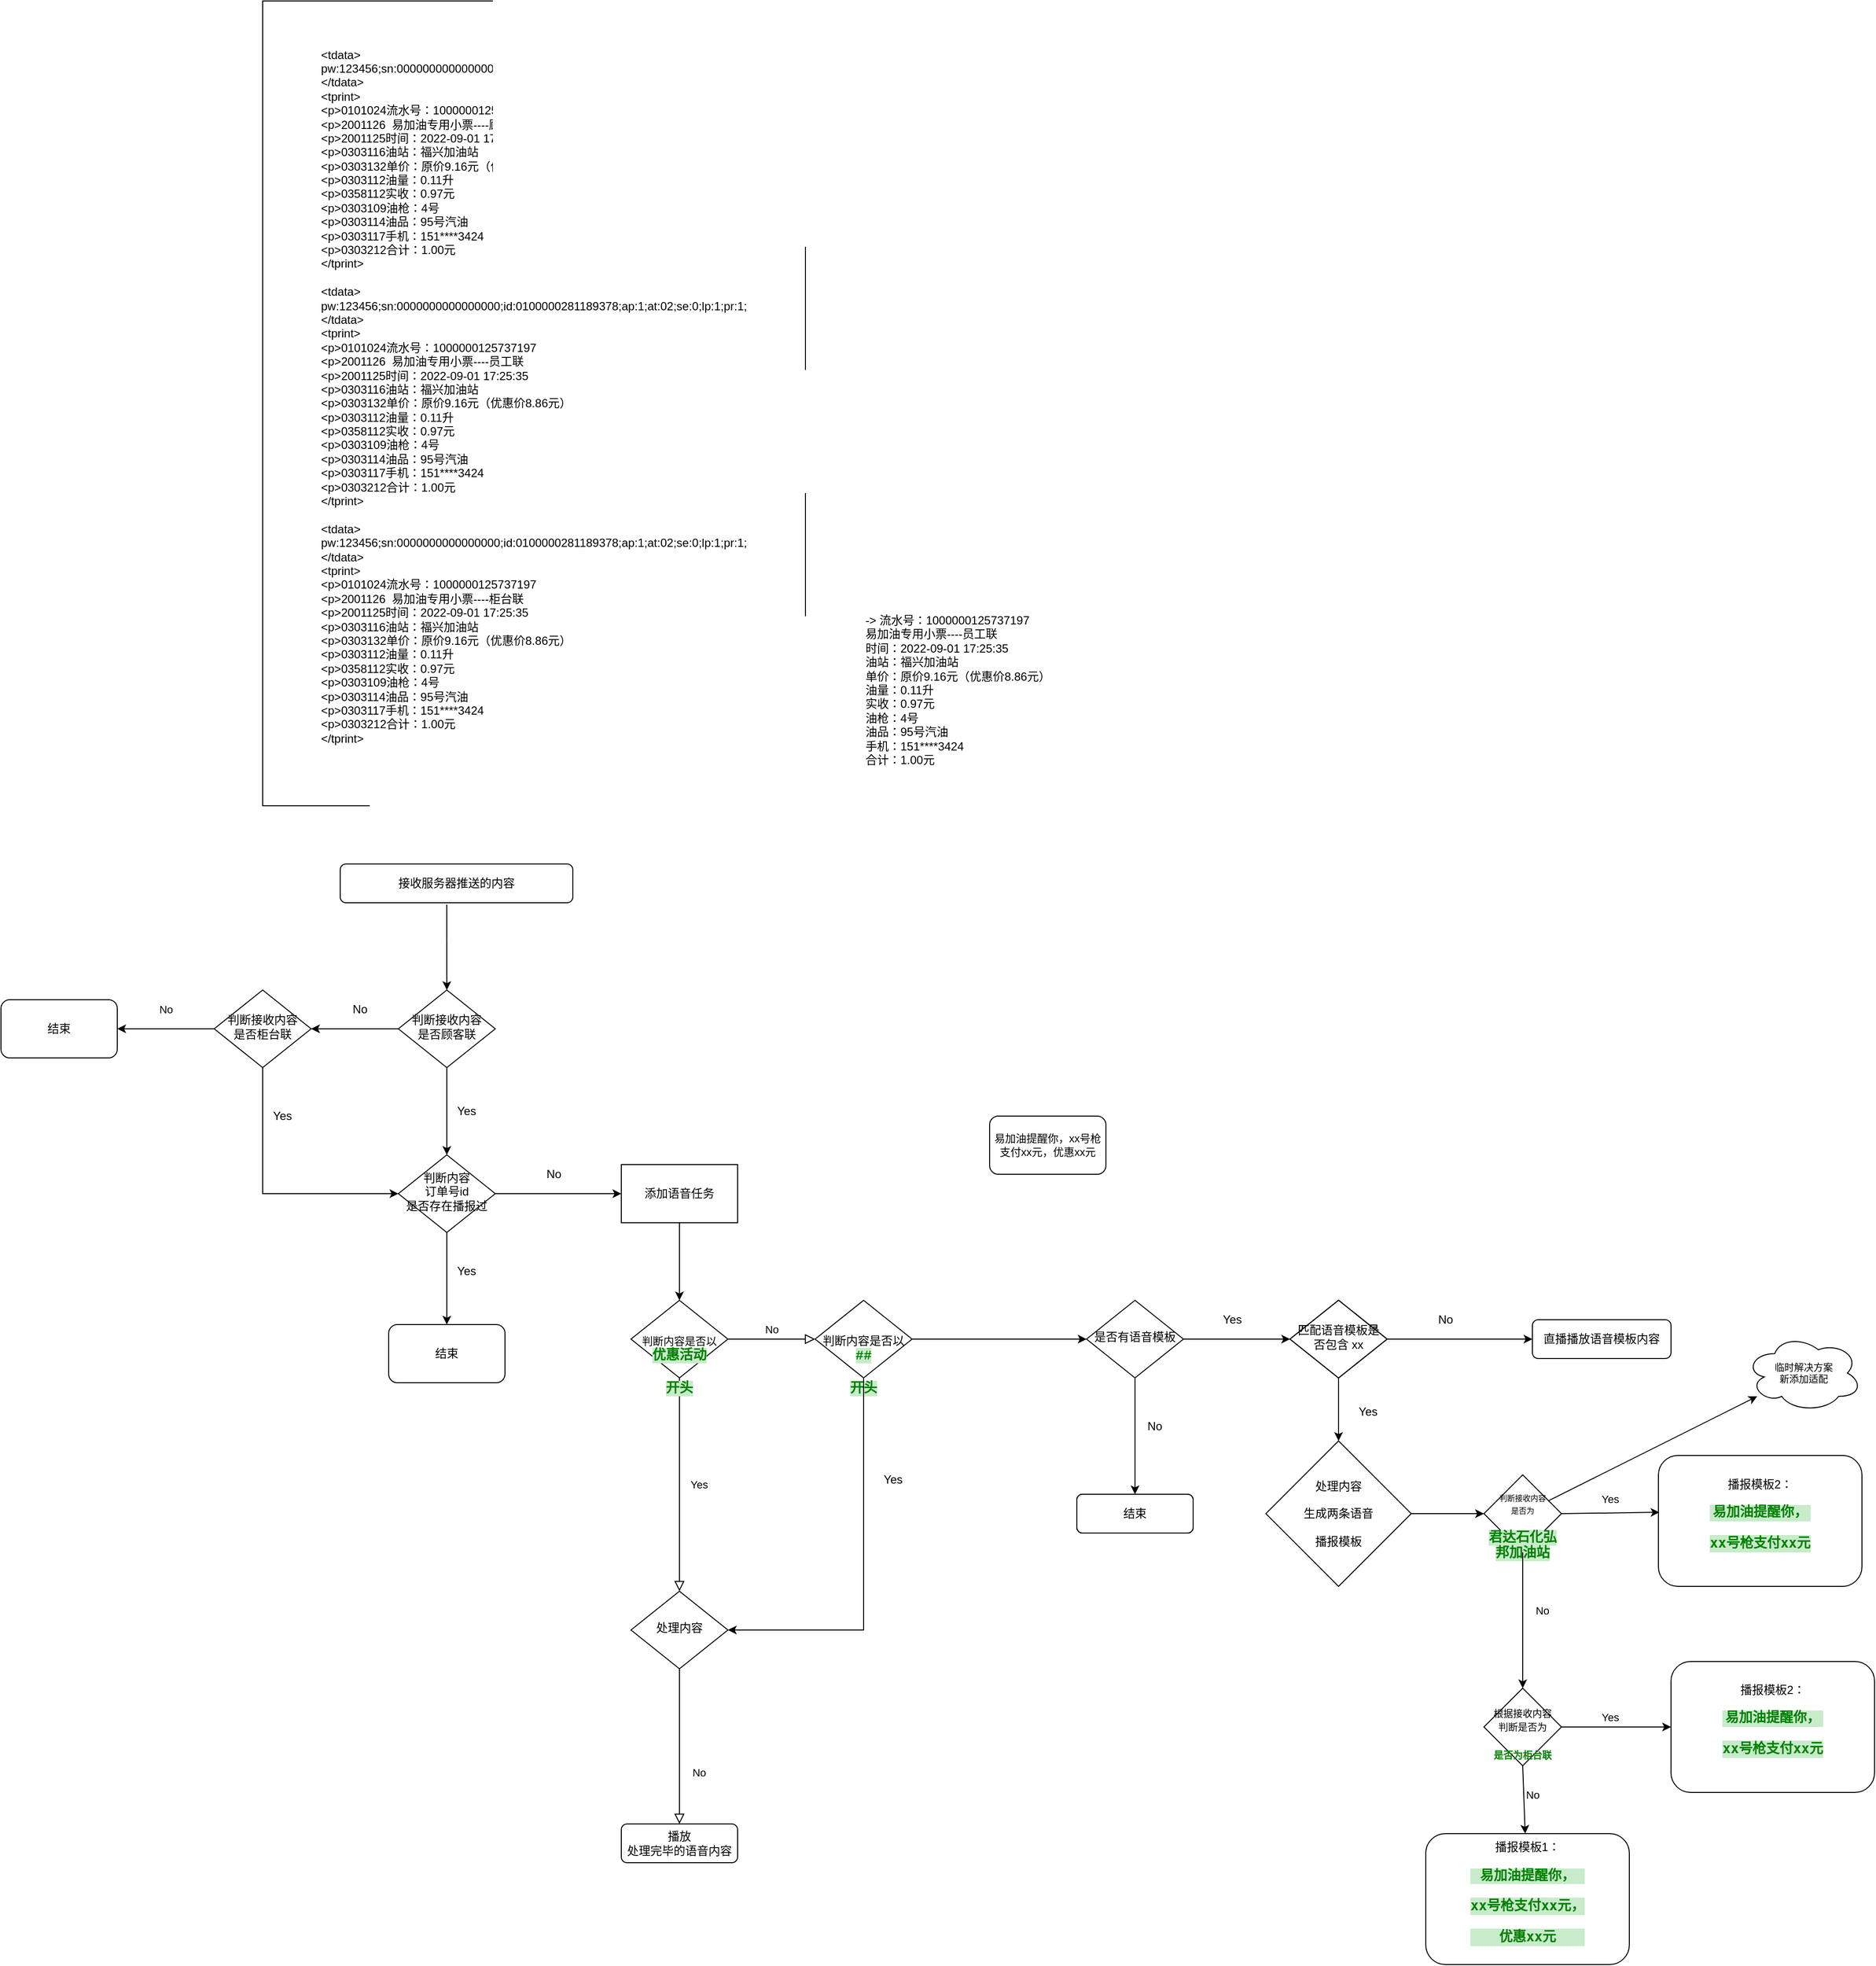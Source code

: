 <mxfile version="20.2.8" type="github">
  <diagram id="C5RBs43oDa-KdzZeNtuy" name="Page-1">
    <mxGraphModel dx="2119" dy="1856" grid="1" gridSize="10" guides="1" tooltips="1" connect="1" arrows="1" fold="1" page="1" pageScale="1" pageWidth="827" pageHeight="1169" math="0" shadow="0">
      <root>
        <mxCell id="WIyWlLk6GJQsqaUBKTNV-0" />
        <mxCell id="WIyWlLk6GJQsqaUBKTNV-1" parent="WIyWlLk6GJQsqaUBKTNV-0" />
        <mxCell id="WIyWlLk6GJQsqaUBKTNV-3" value="接收服务器推送的内容" style="rounded=1;whiteSpace=wrap;html=1;fontSize=12;glass=0;strokeWidth=1;shadow=0;" parent="WIyWlLk6GJQsqaUBKTNV-1" vertex="1">
          <mxGeometry x="-30" y="80" width="240" height="40" as="geometry" />
        </mxCell>
        <mxCell id="WIyWlLk6GJQsqaUBKTNV-4" value="Yes" style="rounded=0;html=1;jettySize=auto;orthogonalLoop=1;fontSize=11;endArrow=block;endFill=0;endSize=8;strokeWidth=1;shadow=0;labelBackgroundColor=none;edgeStyle=orthogonalEdgeStyle;" parent="WIyWlLk6GJQsqaUBKTNV-1" source="WIyWlLk6GJQsqaUBKTNV-6" target="WIyWlLk6GJQsqaUBKTNV-10" edge="1">
          <mxGeometry y="20" relative="1" as="geometry">
            <mxPoint as="offset" />
          </mxGeometry>
        </mxCell>
        <mxCell id="WIyWlLk6GJQsqaUBKTNV-5" value="No" style="edgeStyle=orthogonalEdgeStyle;rounded=0;html=1;jettySize=auto;orthogonalLoop=1;fontSize=11;endArrow=block;endFill=0;endSize=8;strokeWidth=1;shadow=0;labelBackgroundColor=none;entryX=0;entryY=0.5;entryDx=0;entryDy=0;" parent="WIyWlLk6GJQsqaUBKTNV-1" source="WIyWlLk6GJQsqaUBKTNV-6" target="bQDX-uMfjQgSmkw6_x5k-5" edge="1">
          <mxGeometry y="10" relative="1" as="geometry">
            <mxPoint as="offset" />
            <mxPoint x="450" y="520" as="targetPoint" />
          </mxGeometry>
        </mxCell>
        <mxCell id="WIyWlLk6GJQsqaUBKTNV-6" value="&lt;font style=&quot;font-size: 11px;&quot;&gt;&lt;br&gt;&lt;br&gt;&lt;br&gt;&lt;br&gt;判断内容是否以&lt;br&gt;&lt;/font&gt;&lt;span style=&quot;color: rgb(0, 128, 0); font-weight: bold; background-color: rgb(200, 235, 202); font-family: &amp;quot;Courier New&amp;quot;, monospace; font-size: 10.5pt;&quot;&gt;优惠活动&lt;br&gt;&lt;br&gt;开头&lt;/span&gt;" style="rhombus;whiteSpace=wrap;html=1;shadow=0;fontFamily=Helvetica;fontSize=12;align=center;strokeWidth=1;spacing=6;spacingTop=-4;" parent="WIyWlLk6GJQsqaUBKTNV-1" vertex="1">
          <mxGeometry x="270" y="530" width="100" height="80" as="geometry" />
        </mxCell>
        <mxCell id="WIyWlLk6GJQsqaUBKTNV-8" value="No" style="rounded=0;html=1;jettySize=auto;orthogonalLoop=1;fontSize=11;endArrow=block;endFill=0;endSize=8;strokeWidth=1;shadow=0;labelBackgroundColor=none;edgeStyle=orthogonalEdgeStyle;" parent="WIyWlLk6GJQsqaUBKTNV-1" source="WIyWlLk6GJQsqaUBKTNV-10" target="WIyWlLk6GJQsqaUBKTNV-11" edge="1">
          <mxGeometry x="0.333" y="20" relative="1" as="geometry">
            <mxPoint as="offset" />
          </mxGeometry>
        </mxCell>
        <mxCell id="WIyWlLk6GJQsqaUBKTNV-10" value="处理内容" style="rhombus;whiteSpace=wrap;html=1;shadow=0;fontFamily=Helvetica;fontSize=12;align=center;strokeWidth=1;spacing=6;spacingTop=-4;" parent="WIyWlLk6GJQsqaUBKTNV-1" vertex="1">
          <mxGeometry x="270" y="830" width="100" height="80" as="geometry" />
        </mxCell>
        <mxCell id="WIyWlLk6GJQsqaUBKTNV-11" value="播放&lt;br&gt;处理完毕的语音内容" style="rounded=1;whiteSpace=wrap;html=1;fontSize=12;glass=0;strokeWidth=1;shadow=0;" parent="WIyWlLk6GJQsqaUBKTNV-1" vertex="1">
          <mxGeometry x="260" y="1070" width="120" height="40" as="geometry" />
        </mxCell>
        <mxCell id="bQDX-uMfjQgSmkw6_x5k-0" value="-&gt; 流水号：1000000125737197&#xa;  易加油专用小票----员工联&#xa;时间：2022-09-01 17:25:35&#xa;油站：福兴加油站&#xa;单价：原价9.16元（优惠价8.86元）&#xa;油量：0.11升&#xa;实收：0.97元&#xa;油枪：4号&#xa;油品：95号汽油&#xa;手机：151****3424&#xa;合计：1.00元" style="text;whiteSpace=wrap;html=1;" vertex="1" parent="WIyWlLk6GJQsqaUBKTNV-1">
          <mxGeometry x="510" y="-185" width="230" height="180" as="geometry" />
        </mxCell>
        <mxCell id="bQDX-uMfjQgSmkw6_x5k-4" value="&lt;div style=&quot;text-align: left;&quot;&gt;&amp;lt;tdata&amp;gt;&lt;/div&gt;&lt;div style=&quot;text-align: left;&quot;&gt;&lt;span style=&quot;&quot;&gt;	&lt;/span&gt;pw:123456;sn:0000000000000000;id:0100000281189378;ap:1;at:02;se:0;lp:1;pr:1;&lt;/div&gt;&lt;div style=&quot;text-align: left;&quot;&gt;&amp;lt;/tdata&amp;gt;&lt;/div&gt;&lt;div style=&quot;text-align: left;&quot;&gt;&amp;lt;tprint&amp;gt;&lt;/div&gt;&lt;div style=&quot;text-align: left;&quot;&gt;&amp;lt;p&amp;gt;0101024流水号：1000000125737197&lt;/div&gt;&lt;div style=&quot;text-align: left;&quot;&gt;&amp;lt;p&amp;gt;2001126&amp;nbsp; 易加油专用小票----顾客联&lt;/div&gt;&lt;div style=&quot;text-align: left;&quot;&gt;&amp;lt;p&amp;gt;2001125时间：2022-09-01 17:25:35&lt;/div&gt;&lt;div style=&quot;text-align: left;&quot;&gt;&amp;lt;p&amp;gt;0303116油站：福兴加油站&lt;/div&gt;&lt;div style=&quot;text-align: left;&quot;&gt;&amp;lt;p&amp;gt;0303132单价：原价9.16元（优惠价8.86元）&lt;/div&gt;&lt;div style=&quot;text-align: left;&quot;&gt;&amp;lt;p&amp;gt;0303112油量：0.11升&lt;/div&gt;&lt;div style=&quot;text-align: left;&quot;&gt;&amp;lt;p&amp;gt;0358112实收：0.97元&lt;/div&gt;&lt;div style=&quot;text-align: left;&quot;&gt;&amp;lt;p&amp;gt;0303109油枪：4号&lt;/div&gt;&lt;div style=&quot;text-align: left;&quot;&gt;&amp;lt;p&amp;gt;0303114油品：95号汽油&lt;/div&gt;&lt;div style=&quot;text-align: left;&quot;&gt;&amp;lt;p&amp;gt;0303117手机：151****3424&lt;/div&gt;&lt;div style=&quot;text-align: left;&quot;&gt;&amp;lt;p&amp;gt;0303212合计：1.00元&lt;/div&gt;&lt;div style=&quot;text-align: left;&quot;&gt;&amp;lt;/tprint&amp;gt;&lt;/div&gt;&lt;div&gt;&lt;br&gt;&lt;/div&gt;&lt;div&gt;&lt;div style=&quot;text-align: left;&quot;&gt;&amp;lt;tdata&amp;gt;&lt;/div&gt;&lt;div style=&quot;text-align: left;&quot;&gt;&lt;span style=&quot;&quot;&gt;	&lt;/span&gt;pw:123456;sn:0000000000000000;id:0100000281189378;ap:1;at:02;se:0;lp:1;pr:1;&lt;/div&gt;&lt;div style=&quot;text-align: left;&quot;&gt;&amp;lt;/tdata&amp;gt;&lt;/div&gt;&lt;div style=&quot;text-align: left;&quot;&gt;&amp;lt;tprint&amp;gt;&lt;/div&gt;&lt;div style=&quot;text-align: left;&quot;&gt;&amp;lt;p&amp;gt;0101024流水号：1000000125737197&lt;/div&gt;&lt;div style=&quot;text-align: left;&quot;&gt;&amp;lt;p&amp;gt;2001126&amp;nbsp; 易加油专用小票----员工联&lt;/div&gt;&lt;div style=&quot;text-align: left;&quot;&gt;&amp;lt;p&amp;gt;2001125时间：2022-09-01 17:25:35&lt;/div&gt;&lt;div style=&quot;text-align: left;&quot;&gt;&amp;lt;p&amp;gt;0303116油站：福兴加油站&lt;/div&gt;&lt;div style=&quot;text-align: left;&quot;&gt;&amp;lt;p&amp;gt;0303132单价：原价9.16元（优惠价8.86元）&lt;/div&gt;&lt;div style=&quot;text-align: left;&quot;&gt;&amp;lt;p&amp;gt;0303112油量：0.11升&lt;/div&gt;&lt;div style=&quot;text-align: left;&quot;&gt;&amp;lt;p&amp;gt;0358112实收：0.97元&lt;/div&gt;&lt;div style=&quot;text-align: left;&quot;&gt;&amp;lt;p&amp;gt;0303109油枪：4号&lt;/div&gt;&lt;div style=&quot;text-align: left;&quot;&gt;&amp;lt;p&amp;gt;0303114油品：95号汽油&lt;/div&gt;&lt;div style=&quot;text-align: left;&quot;&gt;&amp;lt;p&amp;gt;0303117手机：151****3424&lt;/div&gt;&lt;div style=&quot;text-align: left;&quot;&gt;&amp;lt;p&amp;gt;0303212合计：1.00元&lt;/div&gt;&lt;div style=&quot;text-align: left;&quot;&gt;&amp;lt;/tprint&amp;gt;&lt;/div&gt;&lt;div&gt;&lt;br&gt;&lt;div style=&quot;text-align: left;&quot;&gt;&amp;lt;tdata&amp;gt;&lt;/div&gt;&lt;div style=&quot;text-align: left;&quot;&gt;&lt;span style=&quot;&quot;&gt;	&lt;/span&gt;pw:123456;sn:0000000000000000;id:0100000281189378;ap:1;at:02;se:0;lp:1;pr:1;&lt;/div&gt;&lt;div style=&quot;text-align: left;&quot;&gt;&amp;lt;/tdata&amp;gt;&lt;/div&gt;&lt;div style=&quot;text-align: left;&quot;&gt;&amp;lt;tprint&amp;gt;&lt;/div&gt;&lt;div style=&quot;text-align: left;&quot;&gt;&amp;lt;p&amp;gt;0101024流水号：1000000125737197&lt;/div&gt;&lt;div style=&quot;text-align: left;&quot;&gt;&amp;lt;p&amp;gt;2001126&amp;nbsp; 易加油专用小票----柜台联&lt;/div&gt;&lt;div style=&quot;text-align: left;&quot;&gt;&amp;lt;p&amp;gt;2001125时间：2022-09-01 17:25:35&lt;/div&gt;&lt;div style=&quot;text-align: left;&quot;&gt;&amp;lt;p&amp;gt;0303116油站：福兴加油站&lt;/div&gt;&lt;div style=&quot;text-align: left;&quot;&gt;&amp;lt;p&amp;gt;0303132单价：原价9.16元（优惠价8.86元）&lt;/div&gt;&lt;div style=&quot;text-align: left;&quot;&gt;&amp;lt;p&amp;gt;0303112油量：0.11升&lt;/div&gt;&lt;div style=&quot;text-align: left;&quot;&gt;&amp;lt;p&amp;gt;0358112实收：0.97元&lt;/div&gt;&lt;div style=&quot;text-align: left;&quot;&gt;&amp;lt;p&amp;gt;0303109油枪：4号&lt;/div&gt;&lt;div style=&quot;text-align: left;&quot;&gt;&amp;lt;p&amp;gt;0303114油品：95号汽油&lt;/div&gt;&lt;div style=&quot;text-align: left;&quot;&gt;&amp;lt;p&amp;gt;0303117手机：151****3424&lt;/div&gt;&lt;div style=&quot;text-align: left;&quot;&gt;&amp;lt;p&amp;gt;0303212合计：1.00元&lt;/div&gt;&lt;div style=&quot;text-align: left;&quot;&gt;&amp;lt;/tprint&amp;gt;&lt;/div&gt;&lt;div&gt;&lt;br&gt;&lt;/div&gt;&lt;/div&gt;&lt;/div&gt;" style="rounded=0;whiteSpace=wrap;html=1;" vertex="1" parent="WIyWlLk6GJQsqaUBKTNV-1">
          <mxGeometry x="-110" y="-810" width="560" height="830" as="geometry" />
        </mxCell>
        <mxCell id="bQDX-uMfjQgSmkw6_x5k-5" value="&lt;br&gt;&lt;br&gt;&lt;br&gt;&lt;br&gt;判断内容是否以&lt;span style=&quot;background-color: rgb(248, 249, 250);&quot;&gt;&lt;br&gt;&lt;/span&gt;&lt;font face=&quot;Courier New, monospace&quot; color=&quot;#008000&quot;&gt;&lt;span style=&quot;font-size: 14px; background-color: rgb(200, 235, 202);&quot;&gt;&lt;b&gt;##&lt;br&gt;&lt;br&gt;开头&lt;/b&gt;&lt;/span&gt;&lt;/font&gt;" style="rhombus;whiteSpace=wrap;html=1;shadow=0;fontFamily=Helvetica;fontSize=12;align=center;strokeWidth=1;spacing=6;spacingTop=-4;" vertex="1" parent="WIyWlLk6GJQsqaUBKTNV-1">
          <mxGeometry x="460" y="530" width="100" height="80" as="geometry" />
        </mxCell>
        <mxCell id="bQDX-uMfjQgSmkw6_x5k-6" value="" style="endArrow=classic;html=1;rounded=0;exitX=0.5;exitY=1;exitDx=0;exitDy=0;entryX=1;entryY=0.5;entryDx=0;entryDy=0;" edge="1" parent="WIyWlLk6GJQsqaUBKTNV-1" source="bQDX-uMfjQgSmkw6_x5k-5" target="WIyWlLk6GJQsqaUBKTNV-10">
          <mxGeometry width="50" height="50" relative="1" as="geometry">
            <mxPoint x="390" y="550" as="sourcePoint" />
            <mxPoint x="500" y="750" as="targetPoint" />
            <Array as="points">
              <mxPoint x="510" y="870" />
            </Array>
          </mxGeometry>
        </mxCell>
        <mxCell id="bQDX-uMfjQgSmkw6_x5k-8" value="Yes" style="text;html=1;align=center;verticalAlign=middle;resizable=0;points=[];autosize=1;strokeColor=none;fillColor=none;" vertex="1" parent="WIyWlLk6GJQsqaUBKTNV-1">
          <mxGeometry x="520" y="700" width="40" height="30" as="geometry" />
        </mxCell>
        <mxCell id="bQDX-uMfjQgSmkw6_x5k-11" value="是否有语音模板" style="rhombus;whiteSpace=wrap;html=1;shadow=0;fontFamily=Helvetica;fontSize=12;align=center;strokeWidth=1;spacing=6;spacingTop=-4;" vertex="1" parent="WIyWlLk6GJQsqaUBKTNV-1">
          <mxGeometry x="740" y="530" width="100" height="80" as="geometry" />
        </mxCell>
        <mxCell id="bQDX-uMfjQgSmkw6_x5k-13" value="" style="endArrow=classic;html=1;rounded=0;exitX=0.5;exitY=1;exitDx=0;exitDy=0;" edge="1" parent="WIyWlLk6GJQsqaUBKTNV-1" source="bQDX-uMfjQgSmkw6_x5k-11" target="bQDX-uMfjQgSmkw6_x5k-16">
          <mxGeometry width="50" height="50" relative="1" as="geometry">
            <mxPoint x="650" y="740" as="sourcePoint" />
            <mxPoint x="790" y="720" as="targetPoint" />
          </mxGeometry>
        </mxCell>
        <mxCell id="bQDX-uMfjQgSmkw6_x5k-15" value="No" style="text;html=1;align=center;verticalAlign=middle;resizable=0;points=[];autosize=1;strokeColor=none;fillColor=none;" vertex="1" parent="WIyWlLk6GJQsqaUBKTNV-1">
          <mxGeometry x="790" y="645" width="40" height="30" as="geometry" />
        </mxCell>
        <mxCell id="bQDX-uMfjQgSmkw6_x5k-16" value="结束" style="rounded=1;whiteSpace=wrap;html=1;fontSize=12;glass=0;strokeWidth=1;shadow=0;" vertex="1" parent="WIyWlLk6GJQsqaUBKTNV-1">
          <mxGeometry x="730" y="730" width="120" height="40" as="geometry" />
        </mxCell>
        <mxCell id="bQDX-uMfjQgSmkw6_x5k-17" value="" style="endArrow=classic;html=1;rounded=0;exitX=1;exitY=0.5;exitDx=0;exitDy=0;entryX=0;entryY=0.5;entryDx=0;entryDy=0;" edge="1" parent="WIyWlLk6GJQsqaUBKTNV-1" source="bQDX-uMfjQgSmkw6_x5k-11" target="bQDX-uMfjQgSmkw6_x5k-19">
          <mxGeometry width="50" height="50" relative="1" as="geometry">
            <mxPoint x="930" y="690" as="sourcePoint" />
            <mxPoint x="970" y="570" as="targetPoint" />
          </mxGeometry>
        </mxCell>
        <mxCell id="bQDX-uMfjQgSmkw6_x5k-18" value="Yes" style="text;html=1;align=center;verticalAlign=middle;resizable=0;points=[];autosize=1;strokeColor=none;fillColor=none;" vertex="1" parent="WIyWlLk6GJQsqaUBKTNV-1">
          <mxGeometry x="870" y="535" width="40" height="30" as="geometry" />
        </mxCell>
        <mxCell id="bQDX-uMfjQgSmkw6_x5k-19" value="匹配语音模板是否包含 xx" style="rhombus;whiteSpace=wrap;html=1;shadow=0;fontFamily=Helvetica;fontSize=12;align=center;strokeWidth=1;spacing=6;spacingTop=-4;" vertex="1" parent="WIyWlLk6GJQsqaUBKTNV-1">
          <mxGeometry x="950" y="530" width="100" height="80" as="geometry" />
        </mxCell>
        <mxCell id="bQDX-uMfjQgSmkw6_x5k-20" value="" style="endArrow=classic;html=1;rounded=0;exitX=0.5;exitY=1;exitDx=0;exitDy=0;entryX=0.5;entryY=0;entryDx=0;entryDy=0;" edge="1" parent="WIyWlLk6GJQsqaUBKTNV-1" source="bQDX-uMfjQgSmkw6_x5k-19" target="bQDX-uMfjQgSmkw6_x5k-68">
          <mxGeometry width="50" height="50" relative="1" as="geometry">
            <mxPoint x="650" y="740" as="sourcePoint" />
            <mxPoint x="1000" y="680" as="targetPoint" />
          </mxGeometry>
        </mxCell>
        <mxCell id="bQDX-uMfjQgSmkw6_x5k-21" value="Yes" style="text;html=1;align=center;verticalAlign=middle;resizable=0;points=[];autosize=1;strokeColor=none;fillColor=none;" vertex="1" parent="WIyWlLk6GJQsqaUBKTNV-1">
          <mxGeometry x="1010" y="630" width="40" height="30" as="geometry" />
        </mxCell>
        <mxCell id="bQDX-uMfjQgSmkw6_x5k-27" value="播报模板1：&lt;br&gt;&lt;pre style=&quot;background-color: rgb(200, 235, 202); font-family: &amp;quot;Courier New&amp;quot;, monospace; font-size: 10.5pt;&quot;&gt;&lt;span style=&quot;color:#008000;font-weight:bold;&quot;&gt;易加油提醒你，&lt;/span&gt;&lt;/pre&gt;&lt;pre style=&quot;background-color: rgb(200, 235, 202); font-family: &amp;quot;Courier New&amp;quot;, monospace; font-size: 10.5pt;&quot;&gt;&lt;span style=&quot;color:#008000;font-weight:bold;font-family:&#39;JetBrains Mono&#39;,monospace;&quot;&gt;xx&lt;/span&gt;&lt;span style=&quot;color:#008000;font-weight:bold;&quot;&gt;号枪支付&lt;/span&gt;&lt;span style=&quot;color:#008000;font-weight:bold;font-family:&#39;JetBrains Mono&#39;,monospace;&quot;&gt;xx&lt;/span&gt;&lt;span style=&quot;color:#008000;font-weight:bold;&quot;&gt;元，&lt;/span&gt;&lt;/pre&gt;&lt;pre style=&quot;background-color: rgb(200, 235, 202); font-family: &amp;quot;Courier New&amp;quot;, monospace; font-size: 10.5pt;&quot;&gt;&lt;span style=&quot;color:#008000;font-weight:bold;&quot;&gt;优惠&lt;/span&gt;&lt;span style=&quot;color:#008000;font-weight:bold;font-family:&#39;JetBrains Mono&#39;,monospace;&quot;&gt;xx&lt;/span&gt;&lt;span style=&quot;color:#008000;font-weight:bold;&quot;&gt;元&lt;/span&gt;&lt;/pre&gt;" style="rounded=1;whiteSpace=wrap;html=1;" vertex="1" parent="WIyWlLk6GJQsqaUBKTNV-1">
          <mxGeometry x="1090" y="1080" width="210" height="135" as="geometry" />
        </mxCell>
        <mxCell id="bQDX-uMfjQgSmkw6_x5k-29" value="播报模板2：&lt;br&gt;&lt;pre style=&quot;background-color: rgb(200, 235, 202); font-family: &amp;quot;Courier New&amp;quot;, monospace; font-size: 10.5pt;&quot;&gt;&lt;span style=&quot;color:#008000;font-weight:bold;&quot;&gt;易加油提醒你，&lt;/span&gt;&lt;/pre&gt;&lt;pre style=&quot;background-color: rgb(200, 235, 202); font-family: &amp;quot;Courier New&amp;quot;, monospace; font-size: 10.5pt;&quot;&gt;&lt;span style=&quot;color:#008000;font-weight:bold;font-family:&#39;JetBrains Mono&#39;,monospace;&quot;&gt;xx&lt;/span&gt;&lt;span style=&quot;color:#008000;font-weight:bold;&quot;&gt;号枪支付&lt;/span&gt;&lt;span style=&quot;color:#008000;font-weight:bold;font-family:&#39;JetBrains Mono&#39;,monospace;&quot;&gt;xx&lt;/span&gt;&lt;span style=&quot;color:#008000;font-weight:bold;&quot;&gt;元&lt;/span&gt;&lt;/pre&gt;" style="rounded=1;whiteSpace=wrap;html=1;" vertex="1" parent="WIyWlLk6GJQsqaUBKTNV-1">
          <mxGeometry x="1330" y="690" width="210" height="135" as="geometry" />
        </mxCell>
        <mxCell id="bQDX-uMfjQgSmkw6_x5k-37" value="" style="endArrow=classic;html=1;rounded=0;exitX=1;exitY=0.5;exitDx=0;exitDy=0;entryX=0;entryY=0.5;entryDx=0;entryDy=0;" edge="1" parent="WIyWlLk6GJQsqaUBKTNV-1" source="bQDX-uMfjQgSmkw6_x5k-19" target="bQDX-uMfjQgSmkw6_x5k-39">
          <mxGeometry width="50" height="50" relative="1" as="geometry">
            <mxPoint x="960" y="910" as="sourcePoint" />
            <mxPoint x="1180" y="570" as="targetPoint" />
          </mxGeometry>
        </mxCell>
        <mxCell id="bQDX-uMfjQgSmkw6_x5k-38" value="No" style="text;html=1;align=center;verticalAlign=middle;resizable=0;points=[];autosize=1;strokeColor=none;fillColor=none;" vertex="1" parent="WIyWlLk6GJQsqaUBKTNV-1">
          <mxGeometry x="1090" y="535" width="40" height="30" as="geometry" />
        </mxCell>
        <mxCell id="bQDX-uMfjQgSmkw6_x5k-39" value="直播播放语音模板内容" style="rounded=1;whiteSpace=wrap;html=1;fontSize=12;glass=0;strokeWidth=1;shadow=0;" vertex="1" parent="WIyWlLk6GJQsqaUBKTNV-1">
          <mxGeometry x="1200" y="550" width="143" height="40" as="geometry" />
        </mxCell>
        <mxCell id="bQDX-uMfjQgSmkw6_x5k-43" value="结束" style="rounded=1;whiteSpace=wrap;html=1;fontSize=12;glass=0;strokeWidth=1;shadow=0;" vertex="1" parent="WIyWlLk6GJQsqaUBKTNV-1">
          <mxGeometry x="730" y="730" width="120" height="40" as="geometry" />
        </mxCell>
        <mxCell id="bQDX-uMfjQgSmkw6_x5k-45" value="匹配语音模板是否包含 xx" style="rhombus;whiteSpace=wrap;html=1;shadow=0;fontFamily=Helvetica;fontSize=12;align=center;strokeWidth=1;spacing=6;spacingTop=-4;" vertex="1" parent="WIyWlLk6GJQsqaUBKTNV-1">
          <mxGeometry x="950" y="530" width="100" height="80" as="geometry" />
        </mxCell>
        <mxCell id="bQDX-uMfjQgSmkw6_x5k-46" value="结束" style="rounded=1;whiteSpace=wrap;html=1;fontSize=12;glass=0;strokeWidth=1;shadow=0;" vertex="1" parent="WIyWlLk6GJQsqaUBKTNV-1">
          <mxGeometry x="730" y="730" width="120" height="40" as="geometry" />
        </mxCell>
        <mxCell id="bQDX-uMfjQgSmkw6_x5k-48" value="匹配语音模板是否包含 xx" style="rhombus;whiteSpace=wrap;html=1;shadow=0;fontFamily=Helvetica;fontSize=12;align=center;strokeWidth=1;spacing=6;spacingTop=-4;" vertex="1" parent="WIyWlLk6GJQsqaUBKTNV-1">
          <mxGeometry x="950" y="530" width="100" height="80" as="geometry" />
        </mxCell>
        <mxCell id="bQDX-uMfjQgSmkw6_x5k-51" value="结束" style="rounded=1;whiteSpace=wrap;html=1;fontSize=12;glass=0;strokeWidth=1;shadow=0;" vertex="1" parent="WIyWlLk6GJQsqaUBKTNV-1">
          <mxGeometry x="730" y="730" width="120" height="40" as="geometry" />
        </mxCell>
        <mxCell id="bQDX-uMfjQgSmkw6_x5k-53" value="匹配语音模板是否包含 xx" style="rhombus;whiteSpace=wrap;html=1;shadow=0;fontFamily=Helvetica;fontSize=12;align=center;strokeWidth=1;spacing=6;spacingTop=-4;" vertex="1" parent="WIyWlLk6GJQsqaUBKTNV-1">
          <mxGeometry x="950" y="530" width="100" height="80" as="geometry" />
        </mxCell>
        <mxCell id="bQDX-uMfjQgSmkw6_x5k-57" value="结束" style="rounded=1;whiteSpace=wrap;html=1;fontSize=12;glass=0;strokeWidth=1;shadow=0;" vertex="1" parent="WIyWlLk6GJQsqaUBKTNV-1">
          <mxGeometry x="730" y="730" width="120" height="40" as="geometry" />
        </mxCell>
        <mxCell id="bQDX-uMfjQgSmkw6_x5k-59" value="匹配语音模板是否包含 xx" style="rhombus;whiteSpace=wrap;html=1;shadow=0;fontFamily=Helvetica;fontSize=12;align=center;strokeWidth=1;spacing=6;spacingTop=-4;" vertex="1" parent="WIyWlLk6GJQsqaUBKTNV-1">
          <mxGeometry x="950" y="530" width="100" height="80" as="geometry" />
        </mxCell>
        <mxCell id="bQDX-uMfjQgSmkw6_x5k-61" value="&lt;font style=&quot;&quot;&gt;&lt;br&gt;&lt;font style=&quot;&quot;&gt;&lt;font size=&quot;1&quot;&gt;根据接收内容&lt;/font&gt;&lt;br style=&quot;&quot;&gt;&lt;font size=&quot;1&quot;&gt;判断是否为&lt;/font&gt;&lt;br&gt;&lt;br&gt;&lt;font style=&quot;font-size: 10px;&quot; face=&quot;Courier New, monospace&quot; color=&quot;#008000&quot;&gt;&lt;b style=&quot;&quot;&gt;是否为柜台联&lt;/b&gt;&lt;/font&gt;&lt;/font&gt;&lt;/font&gt;" style="rhombus;whiteSpace=wrap;html=1;" vertex="1" parent="WIyWlLk6GJQsqaUBKTNV-1">
          <mxGeometry x="1150" y="930" width="80" height="80" as="geometry" />
        </mxCell>
        <mxCell id="bQDX-uMfjQgSmkw6_x5k-63" value="结束" style="rounded=1;whiteSpace=wrap;html=1;fontSize=12;glass=0;strokeWidth=1;shadow=0;" vertex="1" parent="WIyWlLk6GJQsqaUBKTNV-1">
          <mxGeometry x="730" y="730" width="120" height="40" as="geometry" />
        </mxCell>
        <mxCell id="bQDX-uMfjQgSmkw6_x5k-65" value="匹配语音模板是否包含 xx" style="rhombus;whiteSpace=wrap;html=1;shadow=0;fontFamily=Helvetica;fontSize=12;align=center;strokeWidth=1;spacing=6;spacingTop=-4;" vertex="1" parent="WIyWlLk6GJQsqaUBKTNV-1">
          <mxGeometry x="950" y="530" width="100" height="80" as="geometry" />
        </mxCell>
        <mxCell id="bQDX-uMfjQgSmkw6_x5k-68" value="处理内容&lt;br&gt;&lt;br&gt;生成两条语音&lt;br&gt;&lt;br&gt;播报模板" style="rhombus;whiteSpace=wrap;html=1;" vertex="1" parent="WIyWlLk6GJQsqaUBKTNV-1">
          <mxGeometry x="925" y="675" width="150" height="150" as="geometry" />
        </mxCell>
        <mxCell id="bQDX-uMfjQgSmkw6_x5k-71" value="" style="endArrow=classic;html=1;rounded=0;exitX=0.458;exitY=1.05;exitDx=0;exitDy=0;exitPerimeter=0;entryX=0.5;entryY=0;entryDx=0;entryDy=0;" edge="1" parent="WIyWlLk6GJQsqaUBKTNV-1" source="WIyWlLk6GJQsqaUBKTNV-3" target="bQDX-uMfjQgSmkw6_x5k-72">
          <mxGeometry width="50" height="50" relative="1" as="geometry">
            <mxPoint x="180" y="420" as="sourcePoint" />
            <mxPoint x="80" y="250" as="targetPoint" />
          </mxGeometry>
        </mxCell>
        <mxCell id="bQDX-uMfjQgSmkw6_x5k-72" value="判断接收内容&lt;br&gt;是否顾客联" style="rhombus;whiteSpace=wrap;html=1;shadow=0;fontFamily=Helvetica;fontSize=12;align=center;strokeWidth=1;spacing=6;spacingTop=-4;" vertex="1" parent="WIyWlLk6GJQsqaUBKTNV-1">
          <mxGeometry x="30" y="210" width="100" height="80" as="geometry" />
        </mxCell>
        <mxCell id="bQDX-uMfjQgSmkw6_x5k-73" value="" style="endArrow=classic;html=1;rounded=0;exitX=0.5;exitY=1;exitDx=0;exitDy=0;entryX=0.5;entryY=0;entryDx=0;entryDy=0;" edge="1" parent="WIyWlLk6GJQsqaUBKTNV-1" source="bQDX-uMfjQgSmkw6_x5k-72" target="bQDX-uMfjQgSmkw6_x5k-75">
          <mxGeometry width="50" height="50" relative="1" as="geometry">
            <mxPoint x="180" y="450" as="sourcePoint" />
            <mxPoint x="80" y="380" as="targetPoint" />
          </mxGeometry>
        </mxCell>
        <mxCell id="bQDX-uMfjQgSmkw6_x5k-74" value="Yes" style="text;html=1;align=center;verticalAlign=middle;resizable=0;points=[];autosize=1;strokeColor=none;fillColor=none;" vertex="1" parent="WIyWlLk6GJQsqaUBKTNV-1">
          <mxGeometry x="80" y="320" width="40" height="30" as="geometry" />
        </mxCell>
        <mxCell id="bQDX-uMfjQgSmkw6_x5k-75" value="判断内容&lt;br&gt;订单号id&lt;br&gt;是否存在播报过" style="rhombus;whiteSpace=wrap;html=1;shadow=0;fontFamily=Helvetica;fontSize=12;align=center;strokeWidth=1;spacing=6;spacingTop=-4;" vertex="1" parent="WIyWlLk6GJQsqaUBKTNV-1">
          <mxGeometry x="30" y="380" width="100" height="80" as="geometry" />
        </mxCell>
        <mxCell id="bQDX-uMfjQgSmkw6_x5k-76" value="" style="endArrow=classic;html=1;rounded=0;exitX=0.5;exitY=1;exitDx=0;exitDy=0;entryX=0.5;entryY=0;entryDx=0;entryDy=0;" edge="1" parent="WIyWlLk6GJQsqaUBKTNV-1" source="bQDX-uMfjQgSmkw6_x5k-75" target="bQDX-uMfjQgSmkw6_x5k-79">
          <mxGeometry width="50" height="50" relative="1" as="geometry">
            <mxPoint x="640" y="460" as="sourcePoint" />
            <mxPoint x="80" y="540" as="targetPoint" />
          </mxGeometry>
        </mxCell>
        <mxCell id="bQDX-uMfjQgSmkw6_x5k-77" value="Yes" style="text;html=1;align=center;verticalAlign=middle;resizable=0;points=[];autosize=1;strokeColor=none;fillColor=none;" vertex="1" parent="WIyWlLk6GJQsqaUBKTNV-1">
          <mxGeometry x="80" y="485" width="40" height="30" as="geometry" />
        </mxCell>
        <mxCell id="bQDX-uMfjQgSmkw6_x5k-79" value="结束" style="rounded=1;whiteSpace=wrap;html=1;" vertex="1" parent="WIyWlLk6GJQsqaUBKTNV-1">
          <mxGeometry x="20" y="555" width="120" height="60" as="geometry" />
        </mxCell>
        <mxCell id="bQDX-uMfjQgSmkw6_x5k-82" value="" style="endArrow=classic;html=1;rounded=0;exitX=1;exitY=0.5;exitDx=0;exitDy=0;entryX=0;entryY=0.5;entryDx=0;entryDy=0;" edge="1" parent="WIyWlLk6GJQsqaUBKTNV-1" source="bQDX-uMfjQgSmkw6_x5k-75" target="bQDX-uMfjQgSmkw6_x5k-84">
          <mxGeometry width="50" height="50" relative="1" as="geometry">
            <mxPoint x="640" y="560" as="sourcePoint" />
            <mxPoint x="210" y="420" as="targetPoint" />
          </mxGeometry>
        </mxCell>
        <mxCell id="bQDX-uMfjQgSmkw6_x5k-83" value="No" style="text;html=1;align=center;verticalAlign=middle;resizable=0;points=[];autosize=1;strokeColor=none;fillColor=none;" vertex="1" parent="WIyWlLk6GJQsqaUBKTNV-1">
          <mxGeometry x="170" y="385" width="40" height="30" as="geometry" />
        </mxCell>
        <mxCell id="bQDX-uMfjQgSmkw6_x5k-84" value="添加语音任务" style="rounded=0;whiteSpace=wrap;html=1;" vertex="1" parent="WIyWlLk6GJQsqaUBKTNV-1">
          <mxGeometry x="260" y="390" width="120" height="60" as="geometry" />
        </mxCell>
        <mxCell id="bQDX-uMfjQgSmkw6_x5k-88" value="" style="endArrow=classic;html=1;rounded=0;exitX=0;exitY=0.5;exitDx=0;exitDy=0;entryX=1;entryY=0.5;entryDx=0;entryDy=0;" edge="1" parent="WIyWlLk6GJQsqaUBKTNV-1" source="bQDX-uMfjQgSmkw6_x5k-72" target="bQDX-uMfjQgSmkw6_x5k-89">
          <mxGeometry width="50" height="50" relative="1" as="geometry">
            <mxPoint x="640" y="360" as="sourcePoint" />
            <mxPoint x="-60" y="250" as="targetPoint" />
          </mxGeometry>
        </mxCell>
        <mxCell id="bQDX-uMfjQgSmkw6_x5k-89" value="判断接收内容&lt;br&gt;是否柜台联" style="rhombus;whiteSpace=wrap;html=1;shadow=0;fontFamily=Helvetica;fontSize=12;align=center;strokeWidth=1;spacing=6;spacingTop=-4;" vertex="1" parent="WIyWlLk6GJQsqaUBKTNV-1">
          <mxGeometry x="-160" y="210" width="100" height="80" as="geometry" />
        </mxCell>
        <mxCell id="bQDX-uMfjQgSmkw6_x5k-90" value="No" style="text;html=1;align=center;verticalAlign=middle;resizable=0;points=[];autosize=1;strokeColor=none;fillColor=none;" vertex="1" parent="WIyWlLk6GJQsqaUBKTNV-1">
          <mxGeometry x="-30" y="215" width="40" height="30" as="geometry" />
        </mxCell>
        <mxCell id="bQDX-uMfjQgSmkw6_x5k-91" value="" style="endArrow=classic;html=1;rounded=0;exitX=0.5;exitY=1;exitDx=0;exitDy=0;entryX=0;entryY=0.5;entryDx=0;entryDy=0;" edge="1" parent="WIyWlLk6GJQsqaUBKTNV-1" source="bQDX-uMfjQgSmkw6_x5k-89" target="bQDX-uMfjQgSmkw6_x5k-75">
          <mxGeometry width="50" height="50" relative="1" as="geometry">
            <mxPoint x="90" y="340" as="sourcePoint" />
            <mxPoint x="-110" y="430" as="targetPoint" />
            <Array as="points">
              <mxPoint x="-110" y="420" />
            </Array>
          </mxGeometry>
        </mxCell>
        <mxCell id="bQDX-uMfjQgSmkw6_x5k-92" value="Yes" style="text;html=1;align=center;verticalAlign=middle;resizable=0;points=[];autosize=1;strokeColor=none;fillColor=none;" vertex="1" parent="WIyWlLk6GJQsqaUBKTNV-1">
          <mxGeometry x="-110" y="325" width="40" height="30" as="geometry" />
        </mxCell>
        <mxCell id="bQDX-uMfjQgSmkw6_x5k-93" value="" style="endArrow=classic;html=1;rounded=0;exitX=0.5;exitY=1;exitDx=0;exitDy=0;entryX=0.5;entryY=0;entryDx=0;entryDy=0;" edge="1" parent="WIyWlLk6GJQsqaUBKTNV-1" source="bQDX-uMfjQgSmkw6_x5k-84" target="WIyWlLk6GJQsqaUBKTNV-6">
          <mxGeometry width="50" height="50" relative="1" as="geometry">
            <mxPoint x="440" y="700" as="sourcePoint" />
            <mxPoint x="490" y="650" as="targetPoint" />
          </mxGeometry>
        </mxCell>
        <mxCell id="bQDX-uMfjQgSmkw6_x5k-95" value="" style="endArrow=classic;html=1;rounded=0;exitX=1;exitY=0.5;exitDx=0;exitDy=0;entryX=0;entryY=0.5;entryDx=0;entryDy=0;" edge="1" parent="WIyWlLk6GJQsqaUBKTNV-1" source="bQDX-uMfjQgSmkw6_x5k-5" target="bQDX-uMfjQgSmkw6_x5k-11">
          <mxGeometry width="50" height="50" relative="1" as="geometry">
            <mxPoint x="1130" y="720" as="sourcePoint" />
            <mxPoint x="727" y="445" as="targetPoint" />
          </mxGeometry>
        </mxCell>
        <mxCell id="bQDX-uMfjQgSmkw6_x5k-99" value="" style="endArrow=classic;html=1;rounded=0;fontSize=11;exitX=1;exitY=0.5;exitDx=0;exitDy=0;entryX=0;entryY=0.5;entryDx=0;entryDy=0;" edge="1" parent="WIyWlLk6GJQsqaUBKTNV-1" source="bQDX-uMfjQgSmkw6_x5k-68" target="bQDX-uMfjQgSmkw6_x5k-106">
          <mxGeometry width="50" height="50" relative="1" as="geometry">
            <mxPoint x="1020" y="720" as="sourcePoint" />
            <mxPoint x="1150" y="750" as="targetPoint" />
          </mxGeometry>
        </mxCell>
        <mxCell id="bQDX-uMfjQgSmkw6_x5k-100" value="" style="endArrow=classic;html=1;rounded=0;fontSize=11;exitX=0;exitY=0.5;exitDx=0;exitDy=0;entryX=1;entryY=0.5;entryDx=0;entryDy=0;" edge="1" parent="WIyWlLk6GJQsqaUBKTNV-1" source="bQDX-uMfjQgSmkw6_x5k-89" target="bQDX-uMfjQgSmkw6_x5k-101">
          <mxGeometry width="50" height="50" relative="1" as="geometry">
            <mxPoint x="-210" y="230" as="sourcePoint" />
            <mxPoint x="-260" y="250" as="targetPoint" />
          </mxGeometry>
        </mxCell>
        <mxCell id="bQDX-uMfjQgSmkw6_x5k-101" value="结束" style="rounded=1;whiteSpace=wrap;html=1;" vertex="1" parent="WIyWlLk6GJQsqaUBKTNV-1">
          <mxGeometry x="-380" y="220" width="120" height="60" as="geometry" />
        </mxCell>
        <mxCell id="bQDX-uMfjQgSmkw6_x5k-102" value="No" style="text;html=1;align=center;verticalAlign=middle;resizable=0;points=[];autosize=1;strokeColor=none;fillColor=none;fontSize=11;" vertex="1" parent="WIyWlLk6GJQsqaUBKTNV-1">
          <mxGeometry x="-230" y="215" width="40" height="30" as="geometry" />
        </mxCell>
        <mxCell id="bQDX-uMfjQgSmkw6_x5k-103" value="易加油提醒你，xx号枪支付xx元，优惠xx元" style="rounded=1;whiteSpace=wrap;html=1;fontSize=11;" vertex="1" parent="WIyWlLk6GJQsqaUBKTNV-1">
          <mxGeometry x="640" y="340" width="120" height="60" as="geometry" />
        </mxCell>
        <mxCell id="bQDX-uMfjQgSmkw6_x5k-106" value="&lt;br&gt;&lt;br&gt;&lt;font style=&quot;font-size: 8px;&quot;&gt;判断接收内容&lt;br&gt;是否为&lt;br&gt;&lt;/font&gt;&lt;br&gt;&lt;font face=&quot;Courier New, monospace&quot; color=&quot;#008000&quot;&gt;&lt;span style=&quot;font-size: 14px; background-color: rgb(200, 235, 202);&quot;&gt;&lt;b&gt;君达石化弘邦加油站&lt;/b&gt;&lt;/span&gt;&lt;/font&gt;" style="rhombus;whiteSpace=wrap;html=1;fontSize=11;" vertex="1" parent="WIyWlLk6GJQsqaUBKTNV-1">
          <mxGeometry x="1150" y="710" width="80" height="80" as="geometry" />
        </mxCell>
        <mxCell id="bQDX-uMfjQgSmkw6_x5k-107" value="" style="endArrow=classic;html=1;rounded=0;fontSize=11;exitX=1;exitY=0.5;exitDx=0;exitDy=0;entryX=0.005;entryY=0.434;entryDx=0;entryDy=0;entryPerimeter=0;" edge="1" parent="WIyWlLk6GJQsqaUBKTNV-1" source="bQDX-uMfjQgSmkw6_x5k-106" target="bQDX-uMfjQgSmkw6_x5k-29">
          <mxGeometry width="50" height="50" relative="1" as="geometry">
            <mxPoint x="1160" y="910" as="sourcePoint" />
            <mxPoint x="1320" y="750" as="targetPoint" />
          </mxGeometry>
        </mxCell>
        <mxCell id="bQDX-uMfjQgSmkw6_x5k-108" value="Yes" style="text;html=1;align=center;verticalAlign=middle;resizable=0;points=[];autosize=1;strokeColor=none;fillColor=none;fontSize=11;" vertex="1" parent="WIyWlLk6GJQsqaUBKTNV-1">
          <mxGeometry x="1260" y="720" width="40" height="30" as="geometry" />
        </mxCell>
        <mxCell id="bQDX-uMfjQgSmkw6_x5k-109" value="" style="endArrow=classic;html=1;rounded=0;fontSize=11;" edge="1" parent="WIyWlLk6GJQsqaUBKTNV-1" source="bQDX-uMfjQgSmkw6_x5k-106">
          <mxGeometry width="50" height="50" relative="1" as="geometry">
            <mxPoint x="1320" y="860" as="sourcePoint" />
            <mxPoint x="1190" y="930" as="targetPoint" />
          </mxGeometry>
        </mxCell>
        <mxCell id="bQDX-uMfjQgSmkw6_x5k-110" value="No" style="text;html=1;align=center;verticalAlign=middle;resizable=0;points=[];autosize=1;strokeColor=none;fillColor=none;fontSize=11;" vertex="1" parent="WIyWlLk6GJQsqaUBKTNV-1">
          <mxGeometry x="1190" y="835" width="40" height="30" as="geometry" />
        </mxCell>
        <mxCell id="bQDX-uMfjQgSmkw6_x5k-111" value="" style="endArrow=classic;html=1;rounded=0;fontSize=11;exitX=1;exitY=0.5;exitDx=0;exitDy=0;" edge="1" parent="WIyWlLk6GJQsqaUBKTNV-1" source="bQDX-uMfjQgSmkw6_x5k-61" target="bQDX-uMfjQgSmkw6_x5k-115">
          <mxGeometry width="50" height="50" relative="1" as="geometry">
            <mxPoint x="1250" y="1020" as="sourcePoint" />
            <mxPoint x="1320" y="970" as="targetPoint" />
          </mxGeometry>
        </mxCell>
        <mxCell id="bQDX-uMfjQgSmkw6_x5k-112" value="Yes" style="text;html=1;align=center;verticalAlign=middle;resizable=0;points=[];autosize=1;strokeColor=none;fillColor=none;fontSize=11;" vertex="1" parent="WIyWlLk6GJQsqaUBKTNV-1">
          <mxGeometry x="1260" y="945" width="40" height="30" as="geometry" />
        </mxCell>
        <mxCell id="bQDX-uMfjQgSmkw6_x5k-113" value="" style="endArrow=classic;html=1;rounded=0;fontSize=11;exitX=0.5;exitY=1;exitDx=0;exitDy=0;" edge="1" parent="WIyWlLk6GJQsqaUBKTNV-1" source="bQDX-uMfjQgSmkw6_x5k-61" target="bQDX-uMfjQgSmkw6_x5k-27">
          <mxGeometry width="50" height="50" relative="1" as="geometry">
            <mxPoint x="1170" y="1110" as="sourcePoint" />
            <mxPoint x="1190" y="1090" as="targetPoint" />
          </mxGeometry>
        </mxCell>
        <mxCell id="bQDX-uMfjQgSmkw6_x5k-114" value="No" style="text;html=1;align=center;verticalAlign=middle;resizable=0;points=[];autosize=1;strokeColor=none;fillColor=none;fontSize=11;" vertex="1" parent="WIyWlLk6GJQsqaUBKTNV-1">
          <mxGeometry x="1180" y="1025" width="40" height="30" as="geometry" />
        </mxCell>
        <mxCell id="bQDX-uMfjQgSmkw6_x5k-115" value="播报模板2：&lt;br&gt;&lt;pre style=&quot;background-color: rgb(200, 235, 202); font-family: &amp;quot;Courier New&amp;quot;, monospace; font-size: 10.5pt;&quot;&gt;&lt;span style=&quot;color:#008000;font-weight:bold;&quot;&gt;易加油提醒你，&lt;/span&gt;&lt;/pre&gt;&lt;pre style=&quot;background-color: rgb(200, 235, 202); font-family: &amp;quot;Courier New&amp;quot;, monospace; font-size: 10.5pt;&quot;&gt;&lt;span style=&quot;color:#008000;font-weight:bold;font-family:&#39;JetBrains Mono&#39;,monospace;&quot;&gt;xx&lt;/span&gt;&lt;span style=&quot;color:#008000;font-weight:bold;&quot;&gt;号枪支付&lt;/span&gt;&lt;span style=&quot;color:#008000;font-weight:bold;font-family:&#39;JetBrains Mono&#39;,monospace;&quot;&gt;xx&lt;/span&gt;&lt;span style=&quot;color:#008000;font-weight:bold;&quot;&gt;元&lt;/span&gt;&lt;/pre&gt;" style="rounded=1;whiteSpace=wrap;html=1;" vertex="1" parent="WIyWlLk6GJQsqaUBKTNV-1">
          <mxGeometry x="1343" y="902.5" width="210" height="135" as="geometry" />
        </mxCell>
        <mxCell id="bQDX-uMfjQgSmkw6_x5k-117" value="临时解决方案&lt;br&gt;新添加适配" style="ellipse;shape=cloud;whiteSpace=wrap;html=1;fontSize=10;" vertex="1" parent="WIyWlLk6GJQsqaUBKTNV-1">
          <mxGeometry x="1420" y="565" width="120" height="80" as="geometry" />
        </mxCell>
        <mxCell id="bQDX-uMfjQgSmkw6_x5k-121" value="" style="endArrow=classic;html=1;rounded=0;fontSize=10;" edge="1" parent="WIyWlLk6GJQsqaUBKTNV-1" source="bQDX-uMfjQgSmkw6_x5k-106" target="bQDX-uMfjQgSmkw6_x5k-117">
          <mxGeometry width="50" height="50" relative="1" as="geometry">
            <mxPoint x="1370" y="660" as="sourcePoint" />
            <mxPoint x="1420" y="610" as="targetPoint" />
          </mxGeometry>
        </mxCell>
      </root>
    </mxGraphModel>
  </diagram>
</mxfile>
